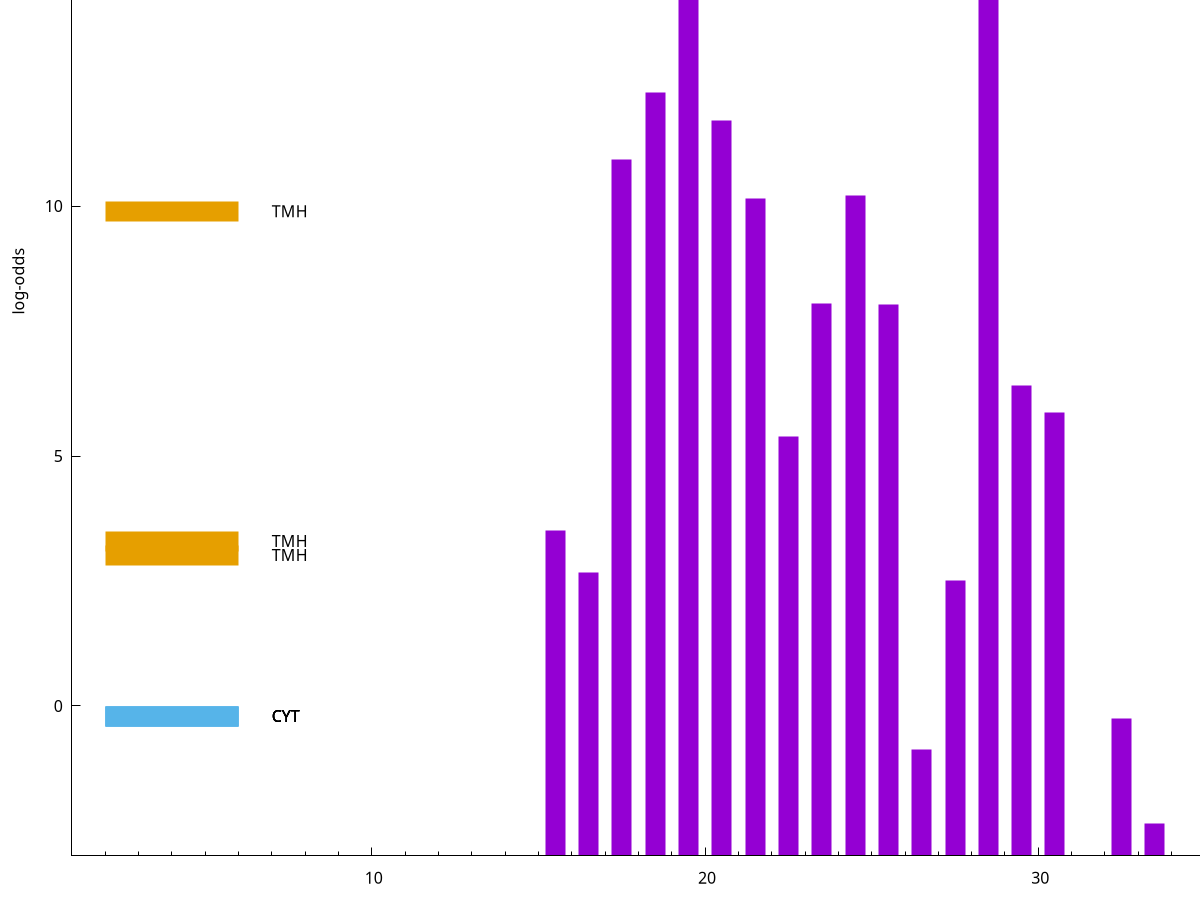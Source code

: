 set title "LipoP predictions for SRR5666568.gff"
set size 2., 1.4
set xrange [1:70] 
set mxtics 10
set yrange [-3:20]
set y2range [0:23]
set ylabel "log-odds"
set term postscript eps color solid "Helvetica" 30
set output "SRR5666568.gff206.eps"
set arrow from 2,16.0922 to 6,16.0922 nohead lt 1 lw 20
set label "SpI" at 7,16.0922
set arrow from 2,9.89615 to 6,9.89615 nohead lt 4 lw 20
set label "TMH" at 7,9.89615
set arrow from 2,3.29941 to 6,3.29941 nohead lt 4 lw 20
set label "TMH" at 7,3.29941
set arrow from 2,3.0192 to 6,3.0192 nohead lt 4 lw 20
set label "TMH" at 7,3.0192
set arrow from 2,-0.200913 to 6,-0.200913 nohead lt 3 lw 20
set label "CYT" at 7,-0.200913
set arrow from 2,-0.200913 to 6,-0.200913 nohead lt 3 lw 20
set label "CYT" at 7,-0.200913
set arrow from 2,-0.200913 to 6,-0.200913 nohead lt 3 lw 20
set label "CYT" at 7,-0.200913
set arrow from 2,-0.200913 to 6,-0.200913 nohead lt 3 lw 20
set label "CYT" at 7,-0.200913
set arrow from 2,16.0922 to 6,16.0922 nohead lt 1 lw 20
set label "SpI" at 7,16.0922
# NOTE: The scores below are the log-odds scores with the threshold
# NOTE: subtracted (a hack to make gnuplot make the histogram all
# NOTE: look nice).
plot "-" axes x1y2 title "" with impulses lt 1 lw 20
19.500000 17.789900
28.500000 17.782300
18.500000 15.276200
20.500000 14.713400
17.500000 13.942500
24.500000 13.213000
21.500000 13.160300
23.500000 11.042650
25.500000 11.035840
29.500000 9.406020
30.500000 8.866240
22.500000 8.381760
15.500000 6.509460
16.500000 5.666990
27.500000 5.503480
32.500000 2.757349
26.500000 2.135845
33.500000 0.641420
35.500000 0.044120
e
exit

